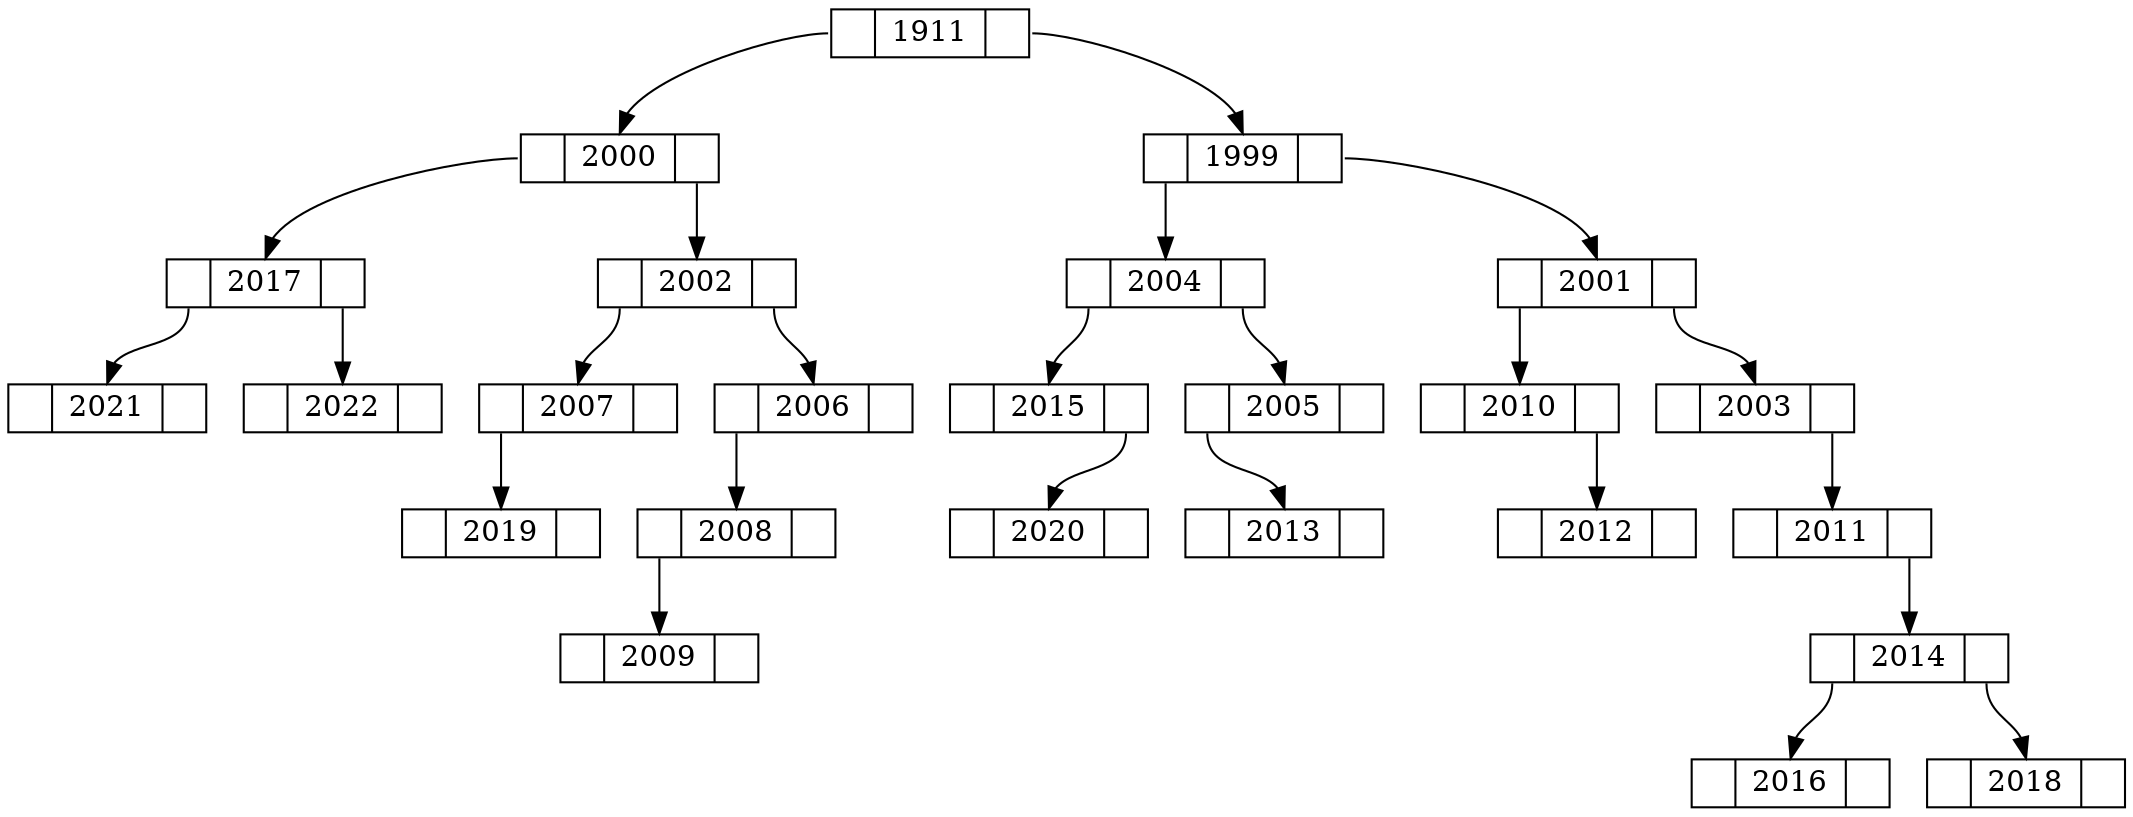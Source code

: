 digraph G {
   node [shape=record, height=0.1];
   node0x106301f60 [label = "<l> | <m> 1911 | <r>"];
   node0x106301ea0 [label = "<l> | <m> 2000 | <r>"];
   node0x106301f60:l -> node0x106301ea0:m;
   node0x106301b70 [label = "<l> | <m> 2017 | <r>"];
   node0x106301ea0:l -> node0x106301b70:m;
   node0x106301ab0 [label = "<l> | <m> 2021 | <r>"];
   node0x106301b70:l -> node0x106301ab0:m;
   node0x106301a80 [label = "<l> | <m> 2022 | <r>"];
   node0x106301b70:r -> node0x106301a80:m;
   node0x106301e40 [label = "<l> | <m> 2002 | <r>"];
   node0x106301ea0:r -> node0x106301e40:m;
   node0x106301d50 [label = "<l> | <m> 2007 | <r>"];
   node0x106301e40:l -> node0x106301d50:m;
   node0x106301b10 [label = "<l> | <m> 2019 | <r>"];
   node0x106301d50:l -> node0x106301b10:m;
   node0x106301d80 [label = "<l> | <m> 2006 | <r>"];
   node0x106301e40:r -> node0x106301d80:m;
   node0x106301d20 [label = "<l> | <m> 2008 | <r>"];
   node0x106301d80:l -> node0x106301d20:m;
   node0x106301cf0 [label = "<l> | <m> 2009 | <r>"];
   node0x106301d20:l -> node0x106301cf0:m;
   node0x106301ed0 [label = "<l> | <m> 1999 | <r>"];
   node0x106301f60:r -> node0x106301ed0:m;
   node0x106301de0 [label = "<l> | <m> 2004 | <r>"];
   node0x106301ed0:l -> node0x106301de0:m;
   node0x106301bd0 [label = "<l> | <m> 2015 | <r>"];
   node0x106301de0:l -> node0x106301bd0:m;
   node0x106301ae0 [label = "<l> | <m> 2020 | <r>"];
   node0x106301bd0:r -> node0x106301ae0:m;
   node0x106301db0 [label = "<l> | <m> 2005 | <r>"];
   node0x106301de0:r -> node0x106301db0:m;
   node0x106301c30 [label = "<l> | <m> 2013 | <r>"];
   node0x106301db0:l -> node0x106301c30:m;
   node0x106301e70 [label = "<l> | <m> 2001 | <r>"];
   node0x106301ed0:r -> node0x106301e70:m;
   node0x106301cc0 [label = "<l> | <m> 2010 | <r>"];
   node0x106301e70:l -> node0x106301cc0:m;
   node0x106301c60 [label = "<l> | <m> 2012 | <r>"];
   node0x106301cc0:r -> node0x106301c60:m;
   node0x106301e10 [label = "<l> | <m> 2003 | <r>"];
   node0x106301e70:r -> node0x106301e10:m;
   node0x106301c90 [label = "<l> | <m> 2011 | <r>"];
   node0x106301e10:r -> node0x106301c90:m;
   node0x106301c00 [label = "<l> | <m> 2014 | <r>"];
   node0x106301c90:r -> node0x106301c00:m;
   node0x106301ba0 [label = "<l> | <m> 2016 | <r>"];
   node0x106301c00:l -> node0x106301ba0:m;
   node0x106301b40 [label = "<l> | <m> 2018 | <r>"];
   node0x106301c00:r -> node0x106301b40:m;
}
